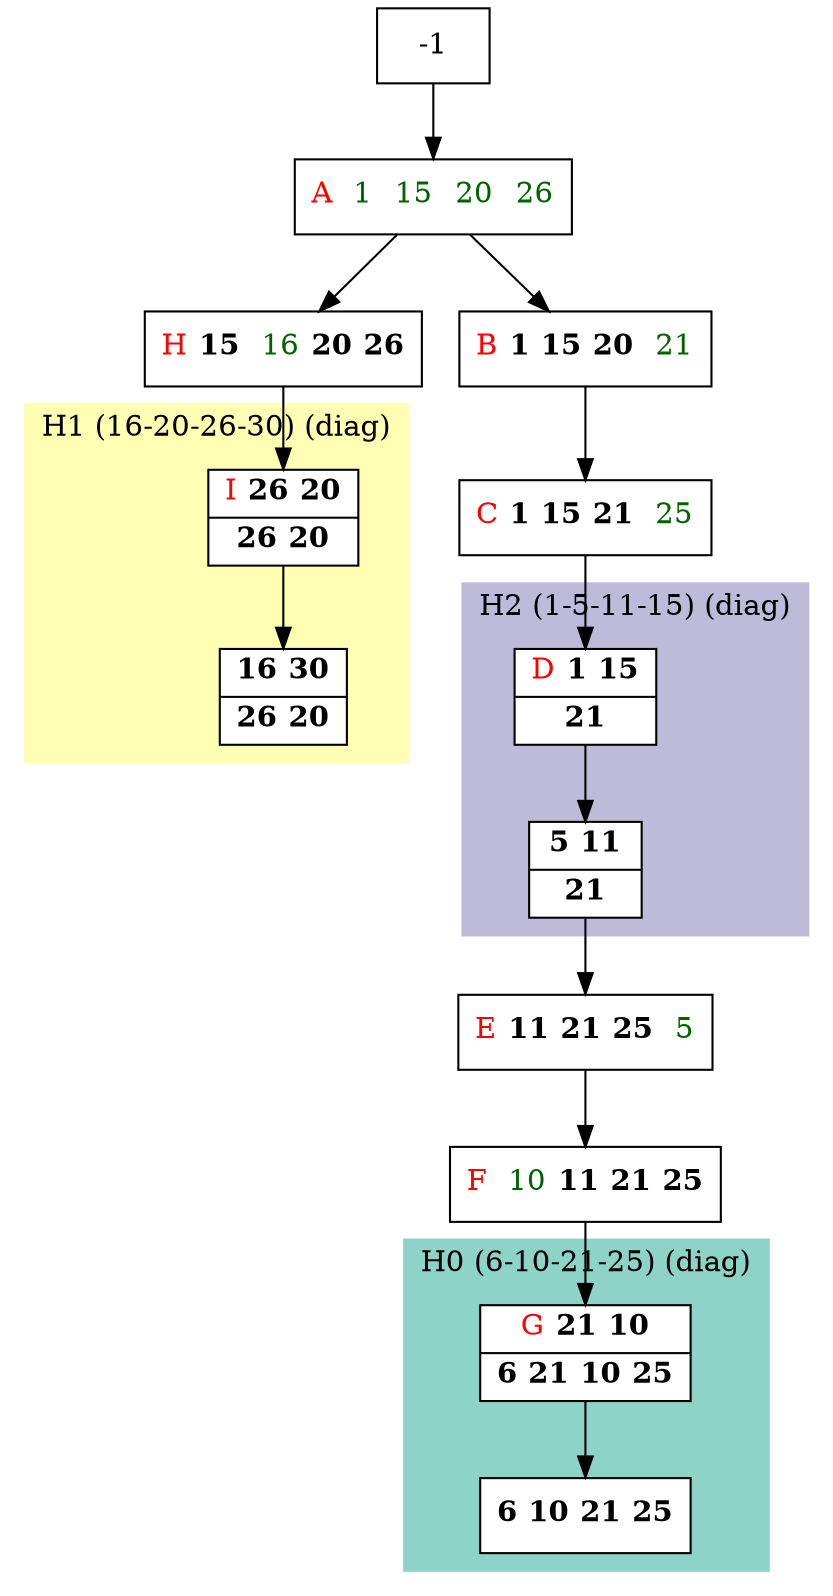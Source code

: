 digraph G {
    node [shape=box];
    subgraph cluster0 {
        node [style=filled,fillcolor=white];
        labeljust="l";
        style=filled;
        color="#8DD3C7";
        H0_0 -> H0_5;
        label="H0 (6-10-21-25) (diag)";
    }
    subgraph cluster1 {
        node [style=filled,fillcolor=white];
        labeljust="l";
        style=filled;
        color="#FFFFB3";
        H1_0 -> H1_5;
        label="H1 (16-20-26-30) (diag)";
    }
    subgraph cluster2 {
        node [style=filled,fillcolor=white];
        labeljust="l";
        style=filled;
        color="#BEBADA";
        H2_0 -> H2_7;
        label="H2 (1-5-11-15) (diag)";
    }
     20 [shape=record,label= <{  <FONT COLOR="RED">A</FONT>  <FONT COLOR="DARKGREEN">1</FONT>  <FONT COLOR="DARKGREEN">15</FONT>  <FONT COLOR="DARKGREEN">20</FONT>  <FONT COLOR="DARKGREEN">26</FONT>}> ];
     -1  ->  20;
     18 [shape=record,label= <{  <FONT COLOR="RED">B</FONT> <b>1</b> <b>15</b> <b>20</b>  <FONT COLOR="DARKGREEN">21</FONT>}> ];
     20  ->  18;
     1 [shape=record,label= <{  <FONT COLOR="RED">C</FONT> <b>1</b> <b>15</b> <b>21</b>  <FONT COLOR="DARKGREEN">25</FONT>}> ];
     18  ->  1;
     H2_0 [shape=record,label= <{  <FONT COLOR="RED">D</FONT> <b>1</b> <b>15</b>|  <b>21</b>}> ];
     1  ->  H2_0;
     H2_7 [shape=record,label= <{ <b>5</b> <b>11</b>|  <b>21</b>}> ];
     6 [shape=record,label= <{  <FONT COLOR="RED">E</FONT> <b>11</b> <b>21</b> <b>25</b>  <FONT COLOR="DARKGREEN">5</FONT>}> ];
     H2_7  ->  6;
     10 [shape=record,label= <{  <FONT COLOR="RED">F</FONT>  <FONT COLOR="DARKGREEN">10</FONT> <b>11</b> <b>21</b> <b>25</b>}> ];
     6  ->  10;
     H0_0 [shape=record,label= <{  <FONT COLOR="RED">G</FONT> <b>21</b> <b>10</b>|  <b>6</b> <b>21</b> <b>10</b> <b>25</b>}> ];
     10  ->  H0_0;
     H0_5 [shape=record,label= <{ <b>6</b> <b>10</b> <b>21</b> <b>25</b>}> ];
     21 [shape=record,label= <{  <FONT COLOR="RED">H</FONT> <b>15</b>  <FONT COLOR="DARKGREEN">16</FONT> <b>20</b> <b>26</b>}> ];
     20  ->  21;
     H1_0 [shape=record,label= <{  <FONT COLOR="RED">I</FONT> <b>26</b> <b>20</b>|  <b>26</b> <b>20</b>}> ];
     21  ->  H1_0;
     H1_5 [shape=record,label= <{ <b>16</b> <b>30</b>|  <b>26</b> <b>20</b>}> ];
}
